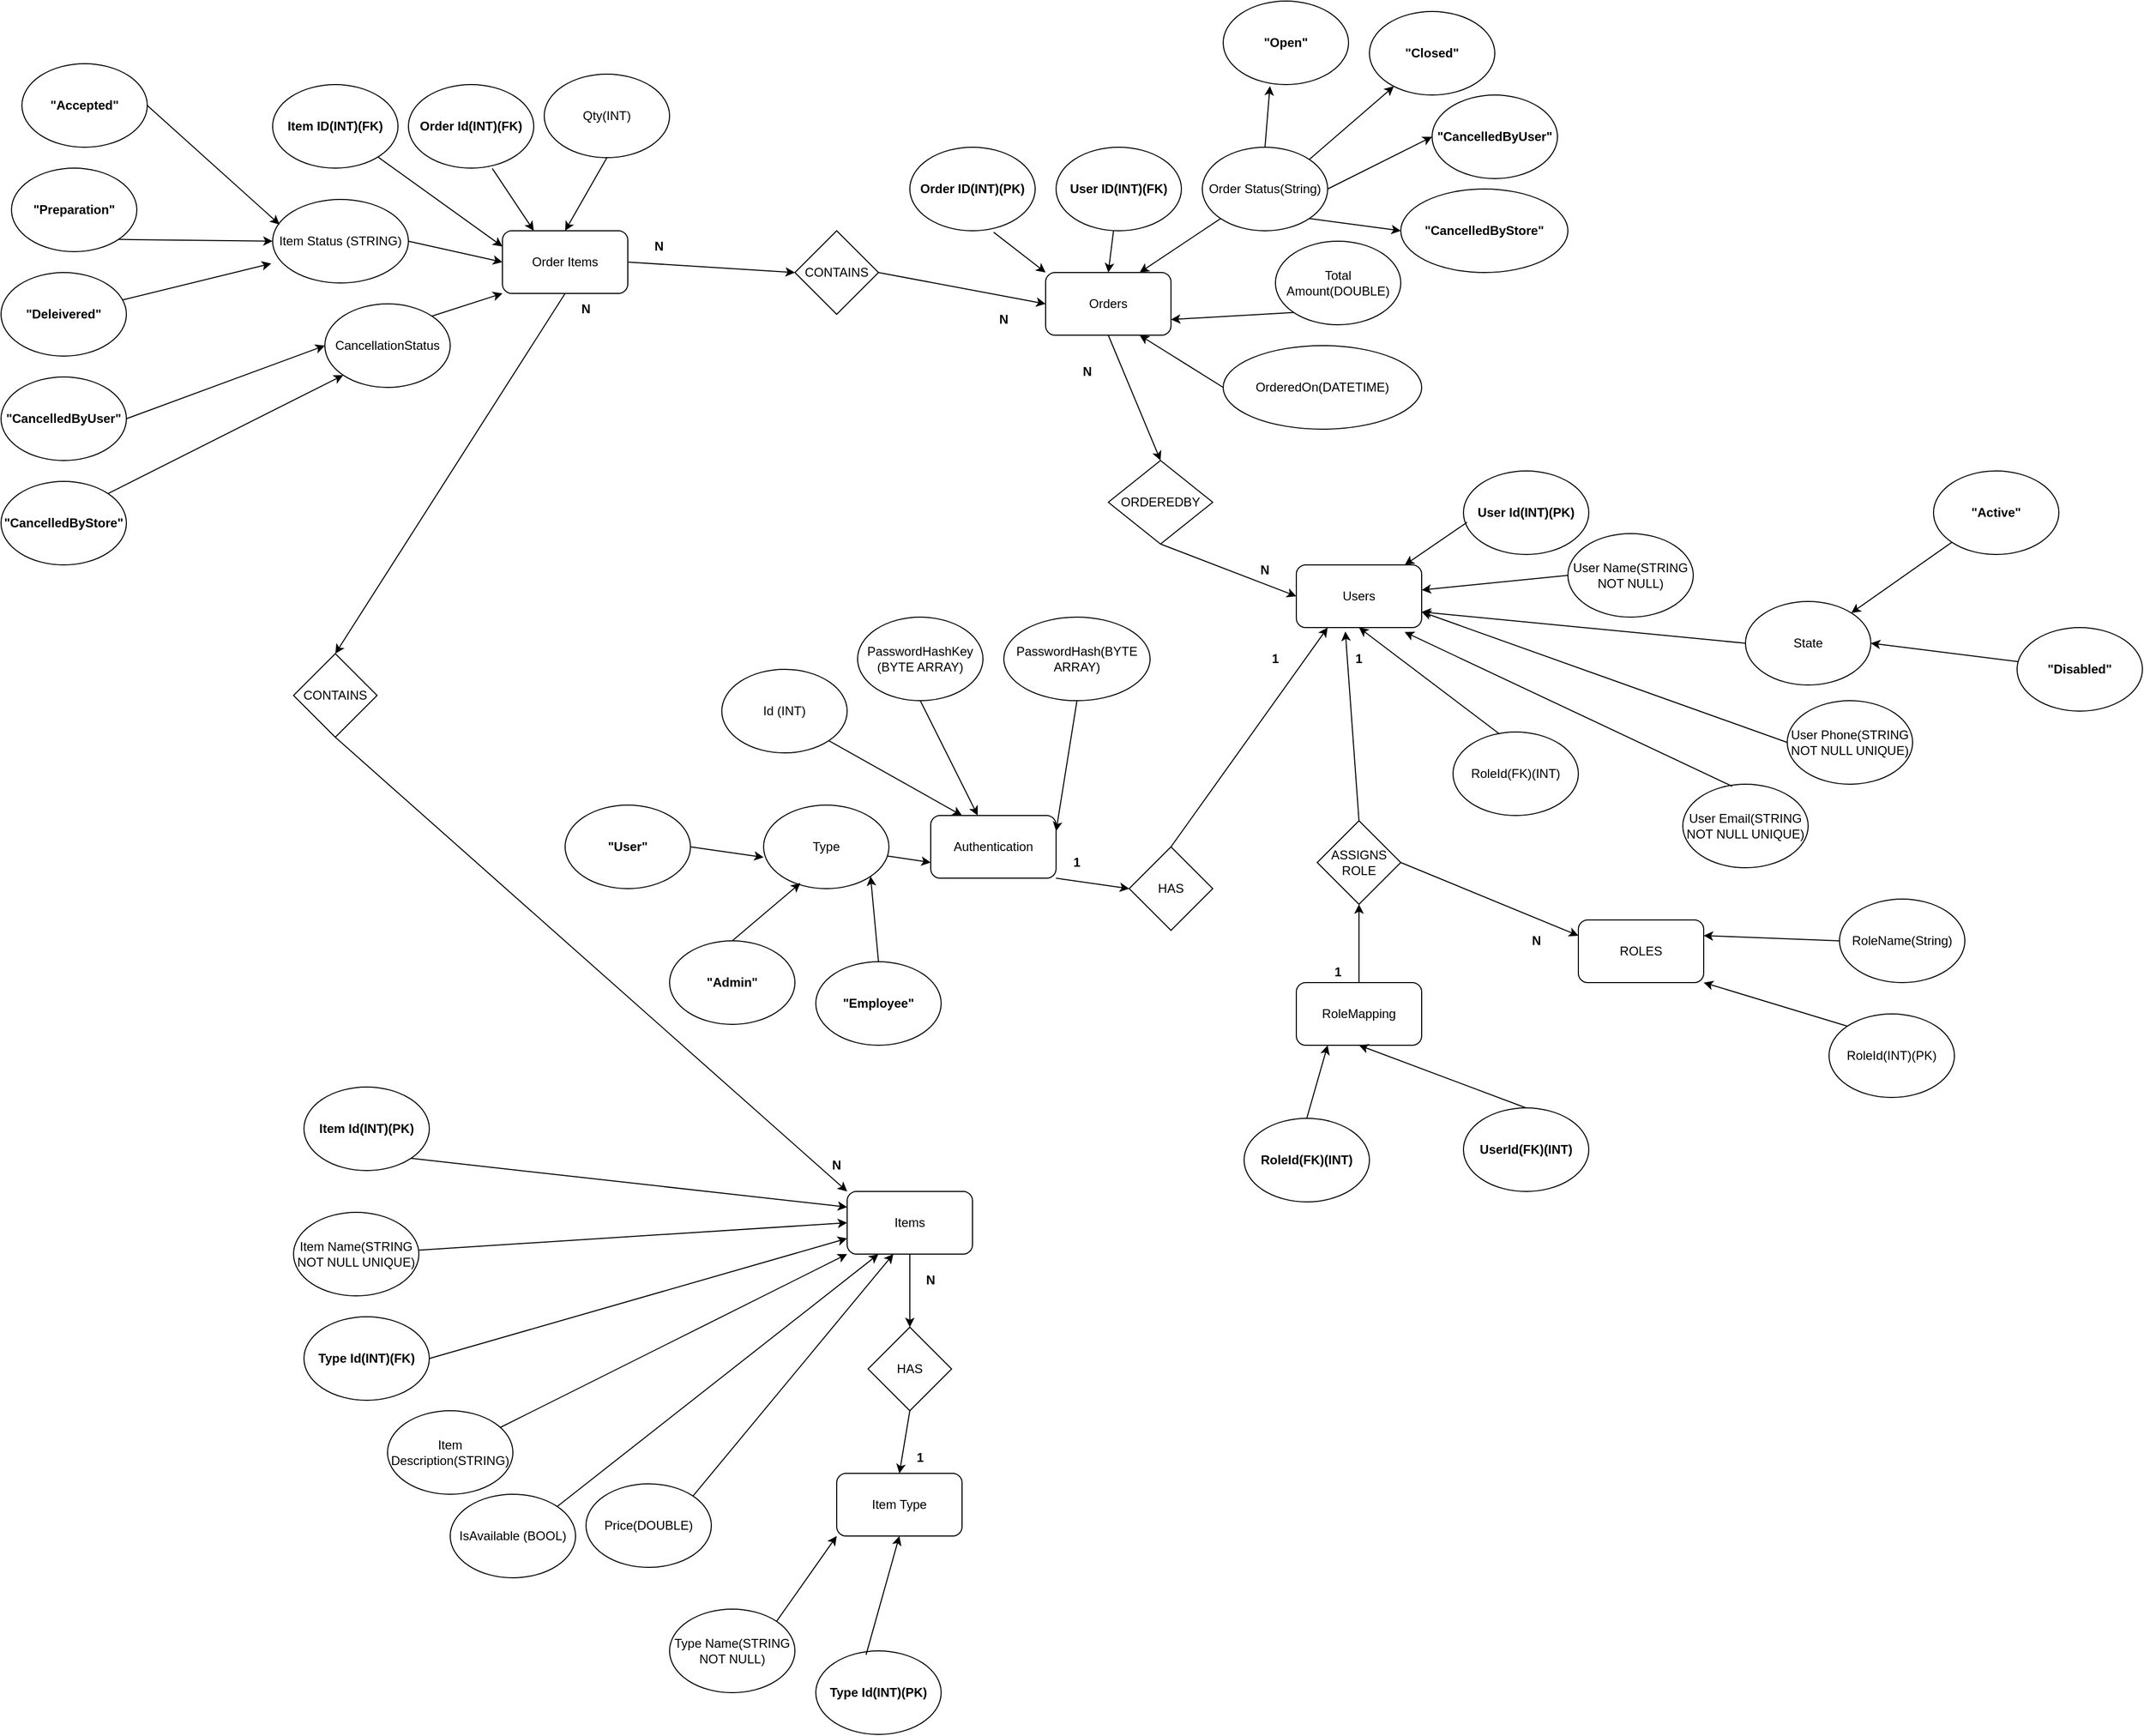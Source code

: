 <mxfile version="24.4.6" type="device">
  <diagram name="Page-1" id="12hEH8jjg-TufrVYopuD">
    <mxGraphModel dx="2072" dy="1795" grid="1" gridSize="10" guides="1" tooltips="1" connect="1" arrows="1" fold="1" page="1" pageScale="1" pageWidth="850" pageHeight="1100" background="#ffffff" math="0" shadow="0">
      <root>
        <mxCell id="0" />
        <mxCell id="1" parent="0" />
        <mxCell id="6QipHt0BfIRYhcp03Fun-10" value="Users" style="rounded=1;whiteSpace=wrap;html=1;" parent="1" vertex="1">
          <mxGeometry x="630" y="-210" width="120" height="60" as="geometry" />
        </mxCell>
        <mxCell id="6QipHt0BfIRYhcp03Fun-11" value="&lt;b&gt;User Id(INT)(PK)&lt;/b&gt;" style="ellipse;whiteSpace=wrap;html=1;" parent="1" vertex="1">
          <mxGeometry x="790" y="-300" width="120" height="80" as="geometry" />
        </mxCell>
        <mxCell id="6QipHt0BfIRYhcp03Fun-12" value="User Name(STRING NOT NULL)" style="ellipse;whiteSpace=wrap;html=1;" parent="1" vertex="1">
          <mxGeometry x="890" y="-240" width="120" height="80" as="geometry" />
        </mxCell>
        <mxCell id="6QipHt0BfIRYhcp03Fun-13" value="User Phone(STRING NOT NULL UNIQUE)" style="ellipse;whiteSpace=wrap;html=1;" parent="1" vertex="1">
          <mxGeometry x="1100" y="-80" width="120" height="80" as="geometry" />
        </mxCell>
        <mxCell id="6QipHt0BfIRYhcp03Fun-14" value="User Email(STRING NOT NULL UNIQUE)" style="ellipse;whiteSpace=wrap;html=1;" parent="1" vertex="1">
          <mxGeometry x="1000" width="120" height="80" as="geometry" />
        </mxCell>
        <mxCell id="6QipHt0BfIRYhcp03Fun-15" value="" style="endArrow=classic;html=1;rounded=0;exitX=0.029;exitY=0.615;exitDx=0;exitDy=0;exitPerimeter=0;" parent="1" source="6QipHt0BfIRYhcp03Fun-11" target="6QipHt0BfIRYhcp03Fun-10" edge="1">
          <mxGeometry width="50" height="50" relative="1" as="geometry">
            <mxPoint x="660" y="290" as="sourcePoint" />
            <mxPoint x="710" y="240" as="targetPoint" />
          </mxGeometry>
        </mxCell>
        <mxCell id="6QipHt0BfIRYhcp03Fun-16" value="" style="endArrow=classic;html=1;rounded=0;exitX=0;exitY=0.5;exitDx=0;exitDy=0;" parent="1" source="6QipHt0BfIRYhcp03Fun-12" target="6QipHt0BfIRYhcp03Fun-10" edge="1">
          <mxGeometry width="50" height="50" relative="1" as="geometry">
            <mxPoint x="660" y="290" as="sourcePoint" />
            <mxPoint x="710" y="240" as="targetPoint" />
          </mxGeometry>
        </mxCell>
        <mxCell id="6QipHt0BfIRYhcp03Fun-17" value="" style="endArrow=classic;html=1;rounded=0;exitX=0;exitY=0.5;exitDx=0;exitDy=0;entryX=1;entryY=0.75;entryDx=0;entryDy=0;" parent="1" source="6QipHt0BfIRYhcp03Fun-13" target="6QipHt0BfIRYhcp03Fun-10" edge="1">
          <mxGeometry width="50" height="50" relative="1" as="geometry">
            <mxPoint x="660" y="290" as="sourcePoint" />
            <mxPoint x="710" y="240" as="targetPoint" />
          </mxGeometry>
        </mxCell>
        <mxCell id="6QipHt0BfIRYhcp03Fun-18" value="" style="endArrow=classic;html=1;rounded=0;exitX=0.394;exitY=0.025;exitDx=0;exitDy=0;exitPerimeter=0;entryX=0.864;entryY=1.071;entryDx=0;entryDy=0;entryPerimeter=0;" parent="1" source="6QipHt0BfIRYhcp03Fun-14" target="6QipHt0BfIRYhcp03Fun-10" edge="1">
          <mxGeometry width="50" height="50" relative="1" as="geometry">
            <mxPoint x="660" y="290" as="sourcePoint" />
            <mxPoint x="710" y="240" as="targetPoint" />
          </mxGeometry>
        </mxCell>
        <mxCell id="6QipHt0BfIRYhcp03Fun-78" value="Items" style="rounded=1;whiteSpace=wrap;html=1;" parent="1" vertex="1">
          <mxGeometry x="200" y="390" width="120" height="60" as="geometry" />
        </mxCell>
        <mxCell id="6QipHt0BfIRYhcp03Fun-87" value="&lt;b&gt;Item Id(INT)(PK)&lt;/b&gt;" style="ellipse;whiteSpace=wrap;html=1;" parent="1" vertex="1">
          <mxGeometry x="-320" y="290" width="120" height="80" as="geometry" />
        </mxCell>
        <mxCell id="6QipHt0BfIRYhcp03Fun-88" value="Item Name(STRING NOT NULL UNIQUE)" style="ellipse;whiteSpace=wrap;html=1;" parent="1" vertex="1">
          <mxGeometry x="-330" y="410" width="120" height="80" as="geometry" />
        </mxCell>
        <mxCell id="6QipHt0BfIRYhcp03Fun-89" value="Item Description(STRING)" style="ellipse;whiteSpace=wrap;html=1;" parent="1" vertex="1">
          <mxGeometry x="-240" y="600" width="120" height="80" as="geometry" />
        </mxCell>
        <mxCell id="6QipHt0BfIRYhcp03Fun-90" value="&lt;b&gt;Type Id(INT)(FK)&lt;/b&gt;" style="ellipse;whiteSpace=wrap;html=1;" parent="1" vertex="1">
          <mxGeometry x="-320" y="510" width="120" height="80" as="geometry" />
        </mxCell>
        <mxCell id="6QipHt0BfIRYhcp03Fun-91" value="Item Type" style="rounded=1;whiteSpace=wrap;html=1;" parent="1" vertex="1">
          <mxGeometry x="190" y="660" width="120" height="60" as="geometry" />
        </mxCell>
        <mxCell id="6QipHt0BfIRYhcp03Fun-92" value="&lt;b&gt;Type Id(INT)(PK)&lt;/b&gt;" style="ellipse;whiteSpace=wrap;html=1;" parent="1" vertex="1">
          <mxGeometry x="170" y="830" width="120" height="80" as="geometry" />
        </mxCell>
        <mxCell id="6QipHt0BfIRYhcp03Fun-93" value="Type Name(STRING NOT NULL)" style="ellipse;whiteSpace=wrap;html=1;" parent="1" vertex="1">
          <mxGeometry x="30" y="790" width="120" height="80" as="geometry" />
        </mxCell>
        <mxCell id="6QipHt0BfIRYhcp03Fun-94" value="IsAvailable (BOOL)" style="ellipse;whiteSpace=wrap;html=1;" parent="1" vertex="1">
          <mxGeometry x="-180" y="680" width="120" height="80" as="geometry" />
        </mxCell>
        <mxCell id="6QipHt0BfIRYhcp03Fun-95" value="" style="endArrow=classic;html=1;rounded=0;exitX=1;exitY=1;exitDx=0;exitDy=0;entryX=0;entryY=0.25;entryDx=0;entryDy=0;" parent="1" source="6QipHt0BfIRYhcp03Fun-87" target="6QipHt0BfIRYhcp03Fun-78" edge="1">
          <mxGeometry width="50" height="50" relative="1" as="geometry">
            <mxPoint x="380" y="650" as="sourcePoint" />
            <mxPoint x="430" y="600" as="targetPoint" />
          </mxGeometry>
        </mxCell>
        <mxCell id="6QipHt0BfIRYhcp03Fun-96" value="" style="endArrow=classic;html=1;rounded=0;exitX=1;exitY=0.5;exitDx=0;exitDy=0;entryX=0;entryY=0.75;entryDx=0;entryDy=0;" parent="1" source="6QipHt0BfIRYhcp03Fun-90" target="6QipHt0BfIRYhcp03Fun-78" edge="1">
          <mxGeometry width="50" height="50" relative="1" as="geometry">
            <mxPoint x="380" y="650" as="sourcePoint" />
            <mxPoint x="430" y="600" as="targetPoint" />
          </mxGeometry>
        </mxCell>
        <mxCell id="6QipHt0BfIRYhcp03Fun-97" value="" style="endArrow=classic;html=1;rounded=0;entryX=0;entryY=0.5;entryDx=0;entryDy=0;entryPerimeter=0;" parent="1" source="6QipHt0BfIRYhcp03Fun-88" target="6QipHt0BfIRYhcp03Fun-78" edge="1">
          <mxGeometry width="50" height="50" relative="1" as="geometry">
            <mxPoint x="380" y="650" as="sourcePoint" />
            <mxPoint x="430" y="600" as="targetPoint" />
          </mxGeometry>
        </mxCell>
        <mxCell id="6QipHt0BfIRYhcp03Fun-98" value="" style="endArrow=classic;html=1;rounded=0;" parent="1" source="6QipHt0BfIRYhcp03Fun-89" target="6QipHt0BfIRYhcp03Fun-78" edge="1">
          <mxGeometry width="50" height="50" relative="1" as="geometry">
            <mxPoint x="380" y="650" as="sourcePoint" />
            <mxPoint x="430" y="600" as="targetPoint" />
          </mxGeometry>
        </mxCell>
        <mxCell id="6QipHt0BfIRYhcp03Fun-99" value="" style="endArrow=classic;html=1;rounded=0;exitX=1;exitY=0;exitDx=0;exitDy=0;entryX=0.25;entryY=1;entryDx=0;entryDy=0;" parent="1" source="6QipHt0BfIRYhcp03Fun-94" target="6QipHt0BfIRYhcp03Fun-78" edge="1">
          <mxGeometry width="50" height="50" relative="1" as="geometry">
            <mxPoint x="380" y="650" as="sourcePoint" />
            <mxPoint x="430" y="600" as="targetPoint" />
          </mxGeometry>
        </mxCell>
        <mxCell id="6QipHt0BfIRYhcp03Fun-100" value="" style="endArrow=classic;html=1;rounded=0;exitX=1;exitY=0;exitDx=0;exitDy=0;entryX=0;entryY=1;entryDx=0;entryDy=0;" parent="1" source="6QipHt0BfIRYhcp03Fun-93" target="6QipHt0BfIRYhcp03Fun-91" edge="1">
          <mxGeometry width="50" height="50" relative="1" as="geometry">
            <mxPoint x="380" y="650" as="sourcePoint" />
            <mxPoint x="430" y="600" as="targetPoint" />
          </mxGeometry>
        </mxCell>
        <mxCell id="6QipHt0BfIRYhcp03Fun-101" value="" style="endArrow=classic;html=1;rounded=0;exitX=0.401;exitY=0.046;exitDx=0;exitDy=0;exitPerimeter=0;entryX=0.5;entryY=1;entryDx=0;entryDy=0;" parent="1" source="6QipHt0BfIRYhcp03Fun-92" target="6QipHt0BfIRYhcp03Fun-91" edge="1">
          <mxGeometry width="50" height="50" relative="1" as="geometry">
            <mxPoint x="380" y="650" as="sourcePoint" />
            <mxPoint x="430" y="600" as="targetPoint" />
          </mxGeometry>
        </mxCell>
        <mxCell id="6QipHt0BfIRYhcp03Fun-102" value="HAS" style="rhombus;whiteSpace=wrap;html=1;" parent="1" vertex="1">
          <mxGeometry x="220" y="520" width="80" height="80" as="geometry" />
        </mxCell>
        <mxCell id="6QipHt0BfIRYhcp03Fun-103" value="" style="endArrow=classic;html=1;rounded=0;exitX=0.5;exitY=1;exitDx=0;exitDy=0;entryX=0.5;entryY=0;entryDx=0;entryDy=0;" parent="1" source="6QipHt0BfIRYhcp03Fun-78" target="6QipHt0BfIRYhcp03Fun-102" edge="1">
          <mxGeometry width="50" height="50" relative="1" as="geometry">
            <mxPoint x="380" y="650" as="sourcePoint" />
            <mxPoint x="430" y="600" as="targetPoint" />
          </mxGeometry>
        </mxCell>
        <mxCell id="6QipHt0BfIRYhcp03Fun-104" value="" style="endArrow=classic;html=1;rounded=0;exitX=0.5;exitY=1;exitDx=0;exitDy=0;entryX=0.5;entryY=0;entryDx=0;entryDy=0;" parent="1" source="6QipHt0BfIRYhcp03Fun-102" target="6QipHt0BfIRYhcp03Fun-91" edge="1">
          <mxGeometry width="50" height="50" relative="1" as="geometry">
            <mxPoint x="380" y="810" as="sourcePoint" />
            <mxPoint x="430" y="760" as="targetPoint" />
          </mxGeometry>
        </mxCell>
        <mxCell id="6QipHt0BfIRYhcp03Fun-105" value="&lt;b&gt;1&lt;/b&gt;" style="text;html=1;align=center;verticalAlign=middle;whiteSpace=wrap;rounded=0;" parent="1" vertex="1">
          <mxGeometry x="240" y="630" width="60" height="30" as="geometry" />
        </mxCell>
        <mxCell id="6QipHt0BfIRYhcp03Fun-106" value="&lt;b&gt;N&lt;/b&gt;" style="text;html=1;align=center;verticalAlign=middle;whiteSpace=wrap;rounded=0;" parent="1" vertex="1">
          <mxGeometry x="250" y="460" width="60" height="30" as="geometry" />
        </mxCell>
        <mxCell id="6QipHt0BfIRYhcp03Fun-107" value="Orders" style="rounded=1;whiteSpace=wrap;html=1;" parent="1" vertex="1">
          <mxGeometry x="390" y="-490" width="120" height="60" as="geometry" />
        </mxCell>
        <mxCell id="6QipHt0BfIRYhcp03Fun-108" value="&lt;b&gt;Order ID(INT)(PK)&lt;/b&gt;" style="ellipse;whiteSpace=wrap;html=1;" parent="1" vertex="1">
          <mxGeometry x="260" y="-610" width="120" height="80" as="geometry" />
        </mxCell>
        <mxCell id="6QipHt0BfIRYhcp03Fun-109" value="&lt;b&gt;User ID(INT)(FK)&lt;/b&gt;" style="ellipse;whiteSpace=wrap;html=1;" parent="1" vertex="1">
          <mxGeometry x="400" y="-610" width="120" height="80" as="geometry" />
        </mxCell>
        <mxCell id="6QipHt0BfIRYhcp03Fun-110" value="Order Status(String)" style="ellipse;whiteSpace=wrap;html=1;" parent="1" vertex="1">
          <mxGeometry x="540" y="-610" width="120" height="80" as="geometry" />
        </mxCell>
        <mxCell id="6QipHt0BfIRYhcp03Fun-111" value="&lt;b&gt;&quot;Open&quot;&lt;/b&gt;" style="ellipse;whiteSpace=wrap;html=1;" parent="1" vertex="1">
          <mxGeometry x="560" y="-750" width="120" height="80" as="geometry" />
        </mxCell>
        <mxCell id="6QipHt0BfIRYhcp03Fun-112" value="&lt;b&gt;&quot;Closed&quot;&lt;/b&gt;" style="ellipse;whiteSpace=wrap;html=1;" parent="1" vertex="1">
          <mxGeometry x="700" y="-740" width="120" height="80" as="geometry" />
        </mxCell>
        <mxCell id="6QipHt0BfIRYhcp03Fun-113" value="&lt;b&gt;&quot;CancelledByUser&quot;&lt;/b&gt;" style="ellipse;whiteSpace=wrap;html=1;" parent="1" vertex="1">
          <mxGeometry x="760" y="-660" width="120" height="80" as="geometry" />
        </mxCell>
        <mxCell id="6QipHt0BfIRYhcp03Fun-114" value="&lt;b&gt;&quot;CancelledByStore&quot;&lt;/b&gt;" style="ellipse;whiteSpace=wrap;html=1;" parent="1" vertex="1">
          <mxGeometry x="730" y="-570" width="160" height="80" as="geometry" />
        </mxCell>
        <mxCell id="6QipHt0BfIRYhcp03Fun-116" value="Total Amount(DOUBLE)" style="ellipse;whiteSpace=wrap;html=1;" parent="1" vertex="1">
          <mxGeometry x="610" y="-520" width="120" height="80" as="geometry" />
        </mxCell>
        <mxCell id="6QipHt0BfIRYhcp03Fun-118" value="" style="endArrow=classic;html=1;rounded=0;exitX=0.669;exitY=1.018;exitDx=0;exitDy=0;exitPerimeter=0;entryX=0;entryY=0;entryDx=0;entryDy=0;" parent="1" source="6QipHt0BfIRYhcp03Fun-108" target="6QipHt0BfIRYhcp03Fun-107" edge="1">
          <mxGeometry width="50" height="50" relative="1" as="geometry">
            <mxPoint x="380" y="-430" as="sourcePoint" />
            <mxPoint x="430" y="-480" as="targetPoint" />
          </mxGeometry>
        </mxCell>
        <mxCell id="6QipHt0BfIRYhcp03Fun-119" value="" style="endArrow=classic;html=1;rounded=0;entryX=0.5;entryY=0;entryDx=0;entryDy=0;" parent="1" source="6QipHt0BfIRYhcp03Fun-109" target="6QipHt0BfIRYhcp03Fun-107" edge="1">
          <mxGeometry width="50" height="50" relative="1" as="geometry">
            <mxPoint x="380" y="-430" as="sourcePoint" />
            <mxPoint x="430" y="-480" as="targetPoint" />
          </mxGeometry>
        </mxCell>
        <mxCell id="6QipHt0BfIRYhcp03Fun-120" value="" style="endArrow=classic;html=1;rounded=0;exitX=0;exitY=1;exitDx=0;exitDy=0;entryX=0.75;entryY=0;entryDx=0;entryDy=0;" parent="1" source="6QipHt0BfIRYhcp03Fun-110" target="6QipHt0BfIRYhcp03Fun-107" edge="1">
          <mxGeometry width="50" height="50" relative="1" as="geometry">
            <mxPoint x="380" y="-430" as="sourcePoint" />
            <mxPoint x="430" y="-480" as="targetPoint" />
          </mxGeometry>
        </mxCell>
        <mxCell id="6QipHt0BfIRYhcp03Fun-121" value="" style="endArrow=classic;html=1;rounded=0;exitX=0;exitY=1;exitDx=0;exitDy=0;entryX=1;entryY=0.75;entryDx=0;entryDy=0;" parent="1" source="6QipHt0BfIRYhcp03Fun-116" target="6QipHt0BfIRYhcp03Fun-107" edge="1">
          <mxGeometry width="50" height="50" relative="1" as="geometry">
            <mxPoint x="380" y="-430" as="sourcePoint" />
            <mxPoint x="430" y="-480" as="targetPoint" />
          </mxGeometry>
        </mxCell>
        <mxCell id="6QipHt0BfIRYhcp03Fun-122" value="" style="endArrow=classic;html=1;rounded=0;exitX=0.5;exitY=0;exitDx=0;exitDy=0;entryX=0.373;entryY=1.018;entryDx=0;entryDy=0;entryPerimeter=0;" parent="1" source="6QipHt0BfIRYhcp03Fun-110" target="6QipHt0BfIRYhcp03Fun-111" edge="1">
          <mxGeometry width="50" height="50" relative="1" as="geometry">
            <mxPoint x="380" y="-430" as="sourcePoint" />
            <mxPoint x="430" y="-480" as="targetPoint" />
          </mxGeometry>
        </mxCell>
        <mxCell id="6QipHt0BfIRYhcp03Fun-123" value="" style="endArrow=classic;html=1;rounded=0;exitX=1;exitY=0;exitDx=0;exitDy=0;" parent="1" source="6QipHt0BfIRYhcp03Fun-110" target="6QipHt0BfIRYhcp03Fun-112" edge="1">
          <mxGeometry width="50" height="50" relative="1" as="geometry">
            <mxPoint x="380" y="-430" as="sourcePoint" />
            <mxPoint x="430" y="-480" as="targetPoint" />
          </mxGeometry>
        </mxCell>
        <mxCell id="6QipHt0BfIRYhcp03Fun-124" value="" style="endArrow=classic;html=1;rounded=0;exitX=1;exitY=0.5;exitDx=0;exitDy=0;entryX=0;entryY=0.5;entryDx=0;entryDy=0;" parent="1" source="6QipHt0BfIRYhcp03Fun-110" target="6QipHt0BfIRYhcp03Fun-113" edge="1">
          <mxGeometry width="50" height="50" relative="1" as="geometry">
            <mxPoint x="380" y="-430" as="sourcePoint" />
            <mxPoint x="430" y="-480" as="targetPoint" />
          </mxGeometry>
        </mxCell>
        <mxCell id="6QipHt0BfIRYhcp03Fun-125" value="" style="endArrow=classic;html=1;rounded=0;exitX=1;exitY=1;exitDx=0;exitDy=0;entryX=0;entryY=0.5;entryDx=0;entryDy=0;" parent="1" source="6QipHt0BfIRYhcp03Fun-110" target="6QipHt0BfIRYhcp03Fun-114" edge="1">
          <mxGeometry width="50" height="50" relative="1" as="geometry">
            <mxPoint x="380" y="-430" as="sourcePoint" />
            <mxPoint x="430" y="-480" as="targetPoint" />
          </mxGeometry>
        </mxCell>
        <mxCell id="6QipHt0BfIRYhcp03Fun-126" value="ORDEREDBY" style="rhombus;whiteSpace=wrap;html=1;" parent="1" vertex="1">
          <mxGeometry x="450" y="-310" width="100" height="80" as="geometry" />
        </mxCell>
        <mxCell id="6QipHt0BfIRYhcp03Fun-129" value="&lt;b&gt;N&lt;/b&gt;" style="text;html=1;align=center;verticalAlign=middle;whiteSpace=wrap;rounded=0;" parent="1" vertex="1">
          <mxGeometry x="570" y="-220" width="60" height="30" as="geometry" />
        </mxCell>
        <mxCell id="6QipHt0BfIRYhcp03Fun-133" value="&lt;b&gt;N&lt;/b&gt;" style="text;html=1;align=center;verticalAlign=middle;whiteSpace=wrap;rounded=0;" parent="1" vertex="1">
          <mxGeometry x="400" y="-410" width="60" height="30" as="geometry" />
        </mxCell>
        <mxCell id="6QipHt0BfIRYhcp03Fun-135" value="Order Items" style="rounded=1;whiteSpace=wrap;html=1;" parent="1" vertex="1">
          <mxGeometry x="-130" y="-530" width="120" height="60" as="geometry" />
        </mxCell>
        <mxCell id="6QipHt0BfIRYhcp03Fun-136" value="&lt;b&gt;Item ID(INT)(FK)&lt;/b&gt;" style="ellipse;whiteSpace=wrap;html=1;" parent="1" vertex="1">
          <mxGeometry x="-350" y="-670" width="120" height="80" as="geometry" />
        </mxCell>
        <mxCell id="6QipHt0BfIRYhcp03Fun-137" value="&lt;b&gt;Order Id(INT)(FK)&lt;/b&gt;" style="ellipse;whiteSpace=wrap;html=1;" parent="1" vertex="1">
          <mxGeometry x="-220" y="-670" width="120" height="80" as="geometry" />
        </mxCell>
        <mxCell id="6QipHt0BfIRYhcp03Fun-138" value="Qty(INT)" style="ellipse;whiteSpace=wrap;html=1;" parent="1" vertex="1">
          <mxGeometry x="-90" y="-680" width="120" height="80" as="geometry" />
        </mxCell>
        <mxCell id="6QipHt0BfIRYhcp03Fun-140" value="Price(DOUBLE)" style="ellipse;whiteSpace=wrap;html=1;" parent="1" vertex="1">
          <mxGeometry x="-50" y="670" width="120" height="80" as="geometry" />
        </mxCell>
        <mxCell id="6QipHt0BfIRYhcp03Fun-141" value="" style="endArrow=classic;html=1;rounded=0;exitX=1;exitY=0;exitDx=0;exitDy=0;entryX=0.369;entryY=0.998;entryDx=0;entryDy=0;entryPerimeter=0;" parent="1" source="6QipHt0BfIRYhcp03Fun-140" target="6QipHt0BfIRYhcp03Fun-78" edge="1">
          <mxGeometry width="50" height="50" relative="1" as="geometry">
            <mxPoint x="210" y="530" as="sourcePoint" />
            <mxPoint x="260" y="480" as="targetPoint" />
          </mxGeometry>
        </mxCell>
        <mxCell id="6QipHt0BfIRYhcp03Fun-142" value="" style="endArrow=classic;html=1;rounded=0;entryX=0;entryY=0.25;entryDx=0;entryDy=0;" parent="1" source="6QipHt0BfIRYhcp03Fun-136" target="6QipHt0BfIRYhcp03Fun-135" edge="1">
          <mxGeometry width="50" height="50" relative="1" as="geometry">
            <mxPoint x="210" y="-300" as="sourcePoint" />
            <mxPoint x="260" y="-350" as="targetPoint" />
          </mxGeometry>
        </mxCell>
        <mxCell id="6QipHt0BfIRYhcp03Fun-143" value="" style="endArrow=classic;html=1;rounded=0;exitX=0.669;exitY=1.004;exitDx=0;exitDy=0;exitPerimeter=0;entryX=0.25;entryY=0;entryDx=0;entryDy=0;" parent="1" source="6QipHt0BfIRYhcp03Fun-137" target="6QipHt0BfIRYhcp03Fun-135" edge="1">
          <mxGeometry width="50" height="50" relative="1" as="geometry">
            <mxPoint x="210" y="-300" as="sourcePoint" />
            <mxPoint x="260" y="-350" as="targetPoint" />
          </mxGeometry>
        </mxCell>
        <mxCell id="6QipHt0BfIRYhcp03Fun-144" value="" style="endArrow=classic;html=1;rounded=0;exitX=0.5;exitY=1;exitDx=0;exitDy=0;entryX=0.5;entryY=0;entryDx=0;entryDy=0;" parent="1" source="6QipHt0BfIRYhcp03Fun-138" target="6QipHt0BfIRYhcp03Fun-135" edge="1">
          <mxGeometry width="50" height="50" relative="1" as="geometry">
            <mxPoint x="210" y="-300" as="sourcePoint" />
            <mxPoint x="260" y="-350" as="targetPoint" />
          </mxGeometry>
        </mxCell>
        <mxCell id="6QipHt0BfIRYhcp03Fun-145" value="CONTAINS" style="rhombus;whiteSpace=wrap;html=1;" parent="1" vertex="1">
          <mxGeometry x="-330" y="-125" width="80" height="80" as="geometry" />
        </mxCell>
        <mxCell id="6QipHt0BfIRYhcp03Fun-146" value="" style="endArrow=classic;html=1;rounded=0;exitX=0.5;exitY=1;exitDx=0;exitDy=0;entryX=0.5;entryY=0;entryDx=0;entryDy=0;" parent="1" source="6QipHt0BfIRYhcp03Fun-135" target="6QipHt0BfIRYhcp03Fun-145" edge="1">
          <mxGeometry width="50" height="50" relative="1" as="geometry">
            <mxPoint x="380" y="100" as="sourcePoint" />
            <mxPoint x="430" y="50" as="targetPoint" />
          </mxGeometry>
        </mxCell>
        <mxCell id="6QipHt0BfIRYhcp03Fun-147" value="" style="endArrow=classic;html=1;rounded=0;exitX=0.5;exitY=1;exitDx=0;exitDy=0;entryX=0;entryY=0;entryDx=0;entryDy=0;" parent="1" source="6QipHt0BfIRYhcp03Fun-145" target="6QipHt0BfIRYhcp03Fun-78" edge="1">
          <mxGeometry width="50" height="50" relative="1" as="geometry">
            <mxPoint x="380" y="100" as="sourcePoint" />
            <mxPoint x="430" y="50" as="targetPoint" />
          </mxGeometry>
        </mxCell>
        <mxCell id="6QipHt0BfIRYhcp03Fun-149" value="&lt;b&gt;N&lt;/b&gt;" style="text;html=1;align=center;verticalAlign=middle;whiteSpace=wrap;rounded=0;" parent="1" vertex="1">
          <mxGeometry x="-80" y="-470" width="60" height="30" as="geometry" />
        </mxCell>
        <mxCell id="6QipHt0BfIRYhcp03Fun-150" value="&lt;b&gt;N&lt;/b&gt;" style="text;html=1;align=center;verticalAlign=middle;whiteSpace=wrap;rounded=0;" parent="1" vertex="1">
          <mxGeometry x="160" y="350" width="60" height="30" as="geometry" />
        </mxCell>
        <mxCell id="6QipHt0BfIRYhcp03Fun-154" value="CONTAINS" style="rhombus;whiteSpace=wrap;html=1;" parent="1" vertex="1">
          <mxGeometry x="150" y="-530" width="80" height="80" as="geometry" />
        </mxCell>
        <mxCell id="6QipHt0BfIRYhcp03Fun-157" value="" style="endArrow=classic;html=1;rounded=0;exitX=1;exitY=0.5;exitDx=0;exitDy=0;entryX=0;entryY=0.5;entryDx=0;entryDy=0;" parent="1" source="6QipHt0BfIRYhcp03Fun-135" target="6QipHt0BfIRYhcp03Fun-154" edge="1">
          <mxGeometry width="50" height="50" relative="1" as="geometry">
            <mxPoint x="250" y="-370" as="sourcePoint" />
            <mxPoint x="300" y="-420" as="targetPoint" />
          </mxGeometry>
        </mxCell>
        <mxCell id="6QipHt0BfIRYhcp03Fun-158" value="" style="endArrow=classic;html=1;rounded=0;exitX=1;exitY=0.5;exitDx=0;exitDy=0;entryX=0;entryY=0.5;entryDx=0;entryDy=0;" parent="1" source="6QipHt0BfIRYhcp03Fun-154" target="6QipHt0BfIRYhcp03Fun-107" edge="1">
          <mxGeometry width="50" height="50" relative="1" as="geometry">
            <mxPoint x="250" y="-370" as="sourcePoint" />
            <mxPoint x="300" y="-420" as="targetPoint" />
          </mxGeometry>
        </mxCell>
        <mxCell id="6QipHt0BfIRYhcp03Fun-163" value="" style="endArrow=classic;html=1;rounded=0;exitX=0.5;exitY=1;exitDx=0;exitDy=0;entryX=0.5;entryY=0;entryDx=0;entryDy=0;" parent="1" source="6QipHt0BfIRYhcp03Fun-107" target="6QipHt0BfIRYhcp03Fun-126" edge="1">
          <mxGeometry width="50" height="50" relative="1" as="geometry">
            <mxPoint x="450" y="-220" as="sourcePoint" />
            <mxPoint x="500" y="-270" as="targetPoint" />
          </mxGeometry>
        </mxCell>
        <mxCell id="6QipHt0BfIRYhcp03Fun-164" value="" style="endArrow=classic;html=1;rounded=0;exitX=0.5;exitY=1;exitDx=0;exitDy=0;entryX=0;entryY=0.5;entryDx=0;entryDy=0;" parent="1" source="6QipHt0BfIRYhcp03Fun-126" target="6QipHt0BfIRYhcp03Fun-10" edge="1">
          <mxGeometry width="50" height="50" relative="1" as="geometry">
            <mxPoint x="450" y="-50" as="sourcePoint" />
            <mxPoint x="500" y="-100" as="targetPoint" />
          </mxGeometry>
        </mxCell>
        <mxCell id="HU2oaPJs9UMQw_kld2Hj-10" value="Authentication" style="rounded=1;whiteSpace=wrap;html=1;" parent="1" vertex="1">
          <mxGeometry x="280" y="30" width="120" height="60" as="geometry" />
        </mxCell>
        <mxCell id="HU2oaPJs9UMQw_kld2Hj-11" value="Id (INT)" style="ellipse;whiteSpace=wrap;html=1;" parent="1" vertex="1">
          <mxGeometry x="80" y="-110" width="120" height="80" as="geometry" />
        </mxCell>
        <mxCell id="HU2oaPJs9UMQw_kld2Hj-12" value="PasswordHash(BYTE ARRAY)" style="ellipse;whiteSpace=wrap;html=1;" parent="1" vertex="1">
          <mxGeometry x="350" y="-160" width="140" height="80" as="geometry" />
        </mxCell>
        <mxCell id="HU2oaPJs9UMQw_kld2Hj-13" value="PasswordHashKey (BYTE ARRAY)" style="ellipse;whiteSpace=wrap;html=1;" parent="1" vertex="1">
          <mxGeometry x="210" y="-160" width="120" height="80" as="geometry" />
        </mxCell>
        <mxCell id="HU2oaPJs9UMQw_kld2Hj-14" value="Type" style="ellipse;whiteSpace=wrap;html=1;" parent="1" vertex="1">
          <mxGeometry x="120" y="20" width="120" height="80" as="geometry" />
        </mxCell>
        <mxCell id="HU2oaPJs9UMQw_kld2Hj-15" value="&lt;b&gt;&quot;Admin&quot;&lt;/b&gt;" style="ellipse;whiteSpace=wrap;html=1;" parent="1" vertex="1">
          <mxGeometry x="30" y="150" width="120" height="80" as="geometry" />
        </mxCell>
        <mxCell id="HU2oaPJs9UMQw_kld2Hj-16" value="&lt;b&gt;&quot;User&quot;&lt;/b&gt;" style="ellipse;whiteSpace=wrap;html=1;" parent="1" vertex="1">
          <mxGeometry x="-70" y="20" width="120" height="80" as="geometry" />
        </mxCell>
        <mxCell id="HU2oaPJs9UMQw_kld2Hj-17" value="&lt;b&gt;&quot;Employee&quot;&lt;/b&gt;" style="ellipse;whiteSpace=wrap;html=1;" parent="1" vertex="1">
          <mxGeometry x="170" y="170" width="120" height="80" as="geometry" />
        </mxCell>
        <mxCell id="HU2oaPJs9UMQw_kld2Hj-18" value="" style="endArrow=classic;html=1;rounded=0;exitX=0.5;exitY=0;exitDx=0;exitDy=0;entryX=1;entryY=1;entryDx=0;entryDy=0;" parent="1" source="HU2oaPJs9UMQw_kld2Hj-17" target="HU2oaPJs9UMQw_kld2Hj-14" edge="1">
          <mxGeometry width="50" height="50" relative="1" as="geometry">
            <mxPoint x="550" y="200" as="sourcePoint" />
            <mxPoint x="600" y="150" as="targetPoint" />
          </mxGeometry>
        </mxCell>
        <mxCell id="HU2oaPJs9UMQw_kld2Hj-19" value="" style="endArrow=classic;html=1;rounded=0;exitX=0.5;exitY=0;exitDx=0;exitDy=0;entryX=0.294;entryY=0.933;entryDx=0;entryDy=0;entryPerimeter=0;" parent="1" source="HU2oaPJs9UMQw_kld2Hj-15" target="HU2oaPJs9UMQw_kld2Hj-14" edge="1">
          <mxGeometry width="50" height="50" relative="1" as="geometry">
            <mxPoint x="550" y="200" as="sourcePoint" />
            <mxPoint x="600" y="150" as="targetPoint" />
          </mxGeometry>
        </mxCell>
        <mxCell id="HU2oaPJs9UMQw_kld2Hj-20" value="" style="endArrow=classic;html=1;rounded=0;exitX=1;exitY=0.5;exitDx=0;exitDy=0;" parent="1" source="HU2oaPJs9UMQw_kld2Hj-16" edge="1">
          <mxGeometry width="50" height="50" relative="1" as="geometry">
            <mxPoint x="550" y="200" as="sourcePoint" />
            <mxPoint x="120" y="70" as="targetPoint" />
          </mxGeometry>
        </mxCell>
        <mxCell id="HU2oaPJs9UMQw_kld2Hj-21" value="" style="endArrow=classic;html=1;rounded=0;entryX=0;entryY=0.75;entryDx=0;entryDy=0;" parent="1" source="HU2oaPJs9UMQw_kld2Hj-14" target="HU2oaPJs9UMQw_kld2Hj-10" edge="1">
          <mxGeometry width="50" height="50" relative="1" as="geometry">
            <mxPoint x="550" y="200" as="sourcePoint" />
            <mxPoint x="600" y="150" as="targetPoint" />
          </mxGeometry>
        </mxCell>
        <mxCell id="HU2oaPJs9UMQw_kld2Hj-22" value="" style="endArrow=classic;html=1;rounded=0;exitX=1;exitY=1;exitDx=0;exitDy=0;entryX=0.25;entryY=0;entryDx=0;entryDy=0;" parent="1" source="HU2oaPJs9UMQw_kld2Hj-11" target="HU2oaPJs9UMQw_kld2Hj-10" edge="1">
          <mxGeometry width="50" height="50" relative="1" as="geometry">
            <mxPoint x="550" y="200" as="sourcePoint" />
            <mxPoint x="600" y="150" as="targetPoint" />
          </mxGeometry>
        </mxCell>
        <mxCell id="HU2oaPJs9UMQw_kld2Hj-23" value="" style="endArrow=classic;html=1;rounded=0;exitX=0.5;exitY=1;exitDx=0;exitDy=0;entryX=1;entryY=0.25;entryDx=0;entryDy=0;" parent="1" source="HU2oaPJs9UMQw_kld2Hj-12" target="HU2oaPJs9UMQw_kld2Hj-10" edge="1">
          <mxGeometry width="50" height="50" relative="1" as="geometry">
            <mxPoint x="550" y="200" as="sourcePoint" />
            <mxPoint x="600" y="150" as="targetPoint" />
          </mxGeometry>
        </mxCell>
        <mxCell id="HU2oaPJs9UMQw_kld2Hj-24" value="" style="endArrow=classic;html=1;rounded=0;exitX=0.5;exitY=1;exitDx=0;exitDy=0;" parent="1" source="HU2oaPJs9UMQw_kld2Hj-13" target="HU2oaPJs9UMQw_kld2Hj-10" edge="1">
          <mxGeometry width="50" height="50" relative="1" as="geometry">
            <mxPoint x="550" y="200" as="sourcePoint" />
            <mxPoint x="600" y="150" as="targetPoint" />
          </mxGeometry>
        </mxCell>
        <mxCell id="HU2oaPJs9UMQw_kld2Hj-25" value="HAS" style="rhombus;whiteSpace=wrap;html=1;" parent="1" vertex="1">
          <mxGeometry x="470" y="60" width="80" height="80" as="geometry" />
        </mxCell>
        <mxCell id="HU2oaPJs9UMQw_kld2Hj-26" value="" style="endArrow=classic;html=1;rounded=0;exitX=1;exitY=1;exitDx=0;exitDy=0;entryX=0;entryY=0.5;entryDx=0;entryDy=0;" parent="1" source="HU2oaPJs9UMQw_kld2Hj-10" target="HU2oaPJs9UMQw_kld2Hj-25" edge="1">
          <mxGeometry width="50" height="50" relative="1" as="geometry">
            <mxPoint x="550" y="200" as="sourcePoint" />
            <mxPoint x="600" y="150" as="targetPoint" />
          </mxGeometry>
        </mxCell>
        <mxCell id="HU2oaPJs9UMQw_kld2Hj-27" value="" style="endArrow=classic;html=1;rounded=0;exitX=0.5;exitY=0;exitDx=0;exitDy=0;entryX=0.25;entryY=1;entryDx=0;entryDy=0;" parent="1" source="HU2oaPJs9UMQw_kld2Hj-25" target="6QipHt0BfIRYhcp03Fun-10" edge="1">
          <mxGeometry width="50" height="50" relative="1" as="geometry">
            <mxPoint x="550" y="200" as="sourcePoint" />
            <mxPoint x="600" y="150" as="targetPoint" />
          </mxGeometry>
        </mxCell>
        <mxCell id="HU2oaPJs9UMQw_kld2Hj-30" value="&lt;b&gt;1&lt;/b&gt;" style="text;html=1;align=center;verticalAlign=middle;whiteSpace=wrap;rounded=0;" parent="1" vertex="1">
          <mxGeometry x="390" y="60" width="60" height="30" as="geometry" />
        </mxCell>
        <mxCell id="HU2oaPJs9UMQw_kld2Hj-31" value="&lt;b&gt;1&lt;/b&gt;" style="text;html=1;align=center;verticalAlign=middle;whiteSpace=wrap;rounded=0;" parent="1" vertex="1">
          <mxGeometry x="580" y="-135" width="60" height="30" as="geometry" />
        </mxCell>
        <mxCell id="HU2oaPJs9UMQw_kld2Hj-34" value="State" style="ellipse;whiteSpace=wrap;html=1;" parent="1" vertex="1">
          <mxGeometry x="1060" y="-175" width="120" height="80" as="geometry" />
        </mxCell>
        <mxCell id="HU2oaPJs9UMQw_kld2Hj-35" value="&lt;b&gt;&quot;Active&quot;&lt;/b&gt;" style="ellipse;whiteSpace=wrap;html=1;" parent="1" vertex="1">
          <mxGeometry x="1240" y="-300" width="120" height="80" as="geometry" />
        </mxCell>
        <mxCell id="HU2oaPJs9UMQw_kld2Hj-36" value="&lt;b&gt;&quot;Disabled&quot;&lt;/b&gt;" style="ellipse;whiteSpace=wrap;html=1;" parent="1" vertex="1">
          <mxGeometry x="1320" y="-150" width="120" height="80" as="geometry" />
        </mxCell>
        <mxCell id="HU2oaPJs9UMQw_kld2Hj-37" value="" style="endArrow=classic;html=1;rounded=0;exitX=0;exitY=0.5;exitDx=0;exitDy=0;entryX=1;entryY=0.75;entryDx=0;entryDy=0;" parent="1" source="HU2oaPJs9UMQw_kld2Hj-34" target="6QipHt0BfIRYhcp03Fun-10" edge="1">
          <mxGeometry width="50" height="50" relative="1" as="geometry">
            <mxPoint x="960" y="10" as="sourcePoint" />
            <mxPoint x="1010" y="-40" as="targetPoint" />
          </mxGeometry>
        </mxCell>
        <mxCell id="HU2oaPJs9UMQw_kld2Hj-38" value="" style="endArrow=classic;html=1;rounded=0;exitX=0;exitY=1;exitDx=0;exitDy=0;" parent="1" source="HU2oaPJs9UMQw_kld2Hj-35" target="HU2oaPJs9UMQw_kld2Hj-34" edge="1">
          <mxGeometry width="50" height="50" relative="1" as="geometry">
            <mxPoint x="960" y="10" as="sourcePoint" />
            <mxPoint x="1010" y="-40" as="targetPoint" />
          </mxGeometry>
        </mxCell>
        <mxCell id="HU2oaPJs9UMQw_kld2Hj-39" value="" style="endArrow=classic;html=1;rounded=0;entryX=1;entryY=0.5;entryDx=0;entryDy=0;" parent="1" source="HU2oaPJs9UMQw_kld2Hj-36" target="HU2oaPJs9UMQw_kld2Hj-34" edge="1">
          <mxGeometry width="50" height="50" relative="1" as="geometry">
            <mxPoint x="960" y="10" as="sourcePoint" />
            <mxPoint x="1010" y="-40" as="targetPoint" />
          </mxGeometry>
        </mxCell>
        <mxCell id="HU2oaPJs9UMQw_kld2Hj-49" value="OrderedOn(DATETIME)" style="ellipse;whiteSpace=wrap;html=1;" parent="1" vertex="1">
          <mxGeometry x="560" y="-420" width="190" height="80" as="geometry" />
        </mxCell>
        <mxCell id="HU2oaPJs9UMQw_kld2Hj-50" value="" style="endArrow=classic;html=1;rounded=0;exitX=0;exitY=0.5;exitDx=0;exitDy=0;entryX=0.75;entryY=1;entryDx=0;entryDy=0;" parent="1" source="HU2oaPJs9UMQw_kld2Hj-49" target="6QipHt0BfIRYhcp03Fun-107" edge="1">
          <mxGeometry width="50" height="50" relative="1" as="geometry">
            <mxPoint x="520" y="-260" as="sourcePoint" />
            <mxPoint x="570" y="-310" as="targetPoint" />
          </mxGeometry>
        </mxCell>
        <mxCell id="HU2oaPJs9UMQw_kld2Hj-51" value="&lt;b&gt;N&lt;/b&gt;" style="text;html=1;align=center;verticalAlign=middle;whiteSpace=wrap;rounded=0;" parent="1" vertex="1">
          <mxGeometry x="-10" y="-530" width="60" height="30" as="geometry" />
        </mxCell>
        <mxCell id="HU2oaPJs9UMQw_kld2Hj-52" value="&lt;b&gt;N&lt;/b&gt;" style="text;html=1;align=center;verticalAlign=middle;whiteSpace=wrap;rounded=0;" parent="1" vertex="1">
          <mxGeometry x="320" y="-460" width="60" height="30" as="geometry" />
        </mxCell>
        <mxCell id="HU2oaPJs9UMQw_kld2Hj-53" value="Item Status (STRING)" style="ellipse;whiteSpace=wrap;html=1;" parent="1" vertex="1">
          <mxGeometry x="-350" y="-560" width="130" height="80" as="geometry" />
        </mxCell>
        <mxCell id="HU2oaPJs9UMQw_kld2Hj-54" value="&lt;b&gt;&quot;Accepted&quot;&lt;/b&gt;" style="ellipse;whiteSpace=wrap;html=1;" parent="1" vertex="1">
          <mxGeometry x="-590" y="-690" width="120" height="80" as="geometry" />
        </mxCell>
        <mxCell id="HU2oaPJs9UMQw_kld2Hj-55" value="&lt;b&gt;&quot;Preparation&quot;&lt;/b&gt;" style="ellipse;whiteSpace=wrap;html=1;" parent="1" vertex="1">
          <mxGeometry x="-600" y="-590" width="120" height="80" as="geometry" />
        </mxCell>
        <mxCell id="HU2oaPJs9UMQw_kld2Hj-56" value="&lt;b&gt;&quot;Deleivered&quot;&lt;/b&gt;" style="ellipse;whiteSpace=wrap;html=1;" parent="1" vertex="1">
          <mxGeometry x="-610" y="-490" width="120" height="80" as="geometry" />
        </mxCell>
        <mxCell id="HU2oaPJs9UMQw_kld2Hj-57" value="&lt;b&gt;&quot;CancelledByUser&quot;&lt;/b&gt;" style="ellipse;whiteSpace=wrap;html=1;" parent="1" vertex="1">
          <mxGeometry x="-610" y="-390" width="120" height="80" as="geometry" />
        </mxCell>
        <mxCell id="HU2oaPJs9UMQw_kld2Hj-58" value="&lt;b&gt;&quot;CancelledByStore&quot;&lt;/b&gt;" style="ellipse;whiteSpace=wrap;html=1;" parent="1" vertex="1">
          <mxGeometry x="-610" y="-290" width="120" height="80" as="geometry" />
        </mxCell>
        <mxCell id="HU2oaPJs9UMQw_kld2Hj-59" value="" style="endArrow=classic;html=1;rounded=0;exitX=1;exitY=0.5;exitDx=0;exitDy=0;entryX=0;entryY=0.5;entryDx=0;entryDy=0;" parent="1" source="HU2oaPJs9UMQw_kld2Hj-53" target="6QipHt0BfIRYhcp03Fun-135" edge="1">
          <mxGeometry width="50" height="50" relative="1" as="geometry">
            <mxPoint x="70" y="-390" as="sourcePoint" />
            <mxPoint x="120" y="-440" as="targetPoint" />
          </mxGeometry>
        </mxCell>
        <mxCell id="HU2oaPJs9UMQw_kld2Hj-60" value="" style="endArrow=classic;html=1;rounded=0;exitX=1;exitY=0.5;exitDx=0;exitDy=0;entryX=0.051;entryY=0.3;entryDx=0;entryDy=0;entryPerimeter=0;" parent="1" source="HU2oaPJs9UMQw_kld2Hj-54" target="HU2oaPJs9UMQw_kld2Hj-53" edge="1">
          <mxGeometry width="50" height="50" relative="1" as="geometry">
            <mxPoint x="70" y="-390" as="sourcePoint" />
            <mxPoint x="120" y="-440" as="targetPoint" />
          </mxGeometry>
        </mxCell>
        <mxCell id="HU2oaPJs9UMQw_kld2Hj-61" value="" style="endArrow=classic;html=1;rounded=0;exitX=1;exitY=1;exitDx=0;exitDy=0;entryX=0;entryY=0.5;entryDx=0;entryDy=0;" parent="1" source="HU2oaPJs9UMQw_kld2Hj-55" target="HU2oaPJs9UMQw_kld2Hj-53" edge="1">
          <mxGeometry width="50" height="50" relative="1" as="geometry">
            <mxPoint x="70" y="-390" as="sourcePoint" />
            <mxPoint x="120" y="-440" as="targetPoint" />
          </mxGeometry>
        </mxCell>
        <mxCell id="HU2oaPJs9UMQw_kld2Hj-62" value="" style="endArrow=classic;html=1;rounded=0;entryX=-0.01;entryY=0.767;entryDx=0;entryDy=0;entryPerimeter=0;" parent="1" source="HU2oaPJs9UMQw_kld2Hj-56" target="HU2oaPJs9UMQw_kld2Hj-53" edge="1">
          <mxGeometry width="50" height="50" relative="1" as="geometry">
            <mxPoint x="70" y="-390" as="sourcePoint" />
            <mxPoint x="120" y="-440" as="targetPoint" />
          </mxGeometry>
        </mxCell>
        <mxCell id="HU2oaPJs9UMQw_kld2Hj-63" value="" style="endArrow=classic;html=1;rounded=0;exitX=1;exitY=0.5;exitDx=0;exitDy=0;entryX=0;entryY=0.5;entryDx=0;entryDy=0;" parent="1" source="HU2oaPJs9UMQw_kld2Hj-57" target="HU2oaPJs9UMQw_kld2Hj-65" edge="1">
          <mxGeometry width="50" height="50" relative="1" as="geometry">
            <mxPoint x="70" y="-390" as="sourcePoint" />
            <mxPoint x="120" y="-440" as="targetPoint" />
          </mxGeometry>
        </mxCell>
        <mxCell id="HU2oaPJs9UMQw_kld2Hj-64" value="" style="endArrow=classic;html=1;rounded=0;exitX=1;exitY=0;exitDx=0;exitDy=0;entryX=0;entryY=1;entryDx=0;entryDy=0;" parent="1" source="HU2oaPJs9UMQw_kld2Hj-58" target="HU2oaPJs9UMQw_kld2Hj-65" edge="1">
          <mxGeometry width="50" height="50" relative="1" as="geometry">
            <mxPoint x="70" y="-390" as="sourcePoint" />
            <mxPoint x="120" y="-440" as="targetPoint" />
          </mxGeometry>
        </mxCell>
        <mxCell id="HU2oaPJs9UMQw_kld2Hj-65" value="CancellationStatus" style="ellipse;whiteSpace=wrap;html=1;" parent="1" vertex="1">
          <mxGeometry x="-300" y="-460" width="120" height="80" as="geometry" />
        </mxCell>
        <mxCell id="HU2oaPJs9UMQw_kld2Hj-66" value="" style="endArrow=classic;html=1;rounded=0;exitX=1;exitY=0;exitDx=0;exitDy=0;entryX=0;entryY=1;entryDx=0;entryDy=0;" parent="1" source="HU2oaPJs9UMQw_kld2Hj-65" target="6QipHt0BfIRYhcp03Fun-135" edge="1">
          <mxGeometry width="50" height="50" relative="1" as="geometry">
            <mxPoint x="90" y="-440" as="sourcePoint" />
            <mxPoint x="140" y="-490" as="targetPoint" />
          </mxGeometry>
        </mxCell>
        <mxCell id="UZVuqt4oKbyZFYLCT11m-1" value="ROLES" style="rounded=1;whiteSpace=wrap;html=1;" vertex="1" parent="1">
          <mxGeometry x="900" y="130" width="120" height="60" as="geometry" />
        </mxCell>
        <mxCell id="UZVuqt4oKbyZFYLCT11m-2" value="RoleId(INT)(PK)" style="ellipse;whiteSpace=wrap;html=1;" vertex="1" parent="1">
          <mxGeometry x="1140" y="220" width="120" height="80" as="geometry" />
        </mxCell>
        <mxCell id="UZVuqt4oKbyZFYLCT11m-3" value="RoleName(String)" style="ellipse;whiteSpace=wrap;html=1;" vertex="1" parent="1">
          <mxGeometry x="1150" y="110" width="120" height="80" as="geometry" />
        </mxCell>
        <mxCell id="UZVuqt4oKbyZFYLCT11m-4" value="" style="endArrow=classic;html=1;rounded=0;exitX=0;exitY=0;exitDx=0;exitDy=0;entryX=1;entryY=1;entryDx=0;entryDy=0;" edge="1" parent="1" source="UZVuqt4oKbyZFYLCT11m-2" target="UZVuqt4oKbyZFYLCT11m-1">
          <mxGeometry width="50" height="50" relative="1" as="geometry">
            <mxPoint x="770" y="100" as="sourcePoint" />
            <mxPoint x="820" y="50" as="targetPoint" />
          </mxGeometry>
        </mxCell>
        <mxCell id="UZVuqt4oKbyZFYLCT11m-6" value="" style="endArrow=classic;html=1;rounded=0;exitX=0;exitY=0.5;exitDx=0;exitDy=0;entryX=1;entryY=0.25;entryDx=0;entryDy=0;" edge="1" parent="1" source="UZVuqt4oKbyZFYLCT11m-3" target="UZVuqt4oKbyZFYLCT11m-1">
          <mxGeometry width="50" height="50" relative="1" as="geometry">
            <mxPoint x="770" y="100" as="sourcePoint" />
            <mxPoint x="820" y="50" as="targetPoint" />
          </mxGeometry>
        </mxCell>
        <mxCell id="UZVuqt4oKbyZFYLCT11m-7" value="RoleId(FK)(INT)" style="ellipse;whiteSpace=wrap;html=1;" vertex="1" parent="1">
          <mxGeometry x="780" y="-50" width="120" height="80" as="geometry" />
        </mxCell>
        <mxCell id="UZVuqt4oKbyZFYLCT11m-8" value="" style="endArrow=classic;html=1;rounded=0;exitX=0.372;exitY=0.025;exitDx=0;exitDy=0;exitPerimeter=0;entryX=0.5;entryY=1;entryDx=0;entryDy=0;" edge="1" parent="1" source="UZVuqt4oKbyZFYLCT11m-7" target="6QipHt0BfIRYhcp03Fun-10">
          <mxGeometry width="50" height="50" relative="1" as="geometry">
            <mxPoint x="770" y="100" as="sourcePoint" />
            <mxPoint x="820" y="50" as="targetPoint" />
          </mxGeometry>
        </mxCell>
        <mxCell id="UZVuqt4oKbyZFYLCT11m-18" value="RoleMapping" style="rounded=1;whiteSpace=wrap;html=1;" vertex="1" parent="1">
          <mxGeometry x="630" y="190" width="120" height="60" as="geometry" />
        </mxCell>
        <mxCell id="UZVuqt4oKbyZFYLCT11m-19" value="&lt;b&gt;RoleId(FK)(INT)&lt;/b&gt;" style="ellipse;whiteSpace=wrap;html=1;" vertex="1" parent="1">
          <mxGeometry x="580" y="320" width="120" height="80" as="geometry" />
        </mxCell>
        <mxCell id="UZVuqt4oKbyZFYLCT11m-20" value="&lt;b&gt;UserId(FK)(INT)&lt;/b&gt;" style="ellipse;whiteSpace=wrap;html=1;" vertex="1" parent="1">
          <mxGeometry x="790" y="310" width="120" height="80" as="geometry" />
        </mxCell>
        <mxCell id="UZVuqt4oKbyZFYLCT11m-21" value="" style="endArrow=classic;html=1;rounded=0;exitX=0.5;exitY=0;exitDx=0;exitDy=0;entryX=0.25;entryY=1;entryDx=0;entryDy=0;" edge="1" parent="1" source="UZVuqt4oKbyZFYLCT11m-19" target="UZVuqt4oKbyZFYLCT11m-18">
          <mxGeometry width="50" height="50" relative="1" as="geometry">
            <mxPoint x="730" y="50" as="sourcePoint" />
            <mxPoint x="780" as="targetPoint" />
          </mxGeometry>
        </mxCell>
        <mxCell id="UZVuqt4oKbyZFYLCT11m-22" value="" style="endArrow=classic;html=1;rounded=0;exitX=0.5;exitY=0;exitDx=0;exitDy=0;entryX=0.5;entryY=1;entryDx=0;entryDy=0;" edge="1" parent="1" source="UZVuqt4oKbyZFYLCT11m-20" target="UZVuqt4oKbyZFYLCT11m-18">
          <mxGeometry width="50" height="50" relative="1" as="geometry">
            <mxPoint x="730" y="50" as="sourcePoint" />
            <mxPoint x="780" as="targetPoint" />
          </mxGeometry>
        </mxCell>
        <mxCell id="UZVuqt4oKbyZFYLCT11m-24" value="ASSIGNS ROLE" style="rhombus;whiteSpace=wrap;html=1;" vertex="1" parent="1">
          <mxGeometry x="650" y="35" width="80" height="80" as="geometry" />
        </mxCell>
        <mxCell id="UZVuqt4oKbyZFYLCT11m-25" value="" style="endArrow=classic;html=1;rounded=0;exitX=0.5;exitY=0;exitDx=0;exitDy=0;entryX=0.5;entryY=1;entryDx=0;entryDy=0;" edge="1" parent="1" source="UZVuqt4oKbyZFYLCT11m-18" target="UZVuqt4oKbyZFYLCT11m-24">
          <mxGeometry width="50" height="50" relative="1" as="geometry">
            <mxPoint x="730" y="50" as="sourcePoint" />
            <mxPoint x="780" as="targetPoint" />
          </mxGeometry>
        </mxCell>
        <mxCell id="UZVuqt4oKbyZFYLCT11m-26" value="" style="endArrow=classic;html=1;rounded=0;exitX=1;exitY=0.5;exitDx=0;exitDy=0;entryX=0;entryY=0.25;entryDx=0;entryDy=0;" edge="1" parent="1" source="UZVuqt4oKbyZFYLCT11m-24" target="UZVuqt4oKbyZFYLCT11m-1">
          <mxGeometry width="50" height="50" relative="1" as="geometry">
            <mxPoint x="730" y="50" as="sourcePoint" />
            <mxPoint x="780" as="targetPoint" />
          </mxGeometry>
        </mxCell>
        <mxCell id="UZVuqt4oKbyZFYLCT11m-27" value="" style="endArrow=classic;html=1;rounded=0;exitX=0.5;exitY=0;exitDx=0;exitDy=0;entryX=0.391;entryY=1.063;entryDx=0;entryDy=0;entryPerimeter=0;" edge="1" parent="1" source="UZVuqt4oKbyZFYLCT11m-24" target="6QipHt0BfIRYhcp03Fun-10">
          <mxGeometry width="50" height="50" relative="1" as="geometry">
            <mxPoint x="730" y="50" as="sourcePoint" />
            <mxPoint x="780" as="targetPoint" />
          </mxGeometry>
        </mxCell>
        <mxCell id="UZVuqt4oKbyZFYLCT11m-28" value="&lt;b&gt;1&lt;/b&gt;" style="text;html=1;align=center;verticalAlign=middle;whiteSpace=wrap;rounded=0;" vertex="1" parent="1">
          <mxGeometry x="660" y="-135" width="60" height="30" as="geometry" />
        </mxCell>
        <mxCell id="UZVuqt4oKbyZFYLCT11m-29" value="&lt;b&gt;N&lt;/b&gt;" style="text;html=1;align=center;verticalAlign=middle;whiteSpace=wrap;rounded=0;" vertex="1" parent="1">
          <mxGeometry x="830" y="135" width="60" height="30" as="geometry" />
        </mxCell>
        <mxCell id="UZVuqt4oKbyZFYLCT11m-30" value="&lt;b&gt;1&lt;/b&gt;" style="text;html=1;align=center;verticalAlign=middle;whiteSpace=wrap;rounded=0;" vertex="1" parent="1">
          <mxGeometry x="640" y="165" width="60" height="30" as="geometry" />
        </mxCell>
      </root>
    </mxGraphModel>
  </diagram>
</mxfile>
